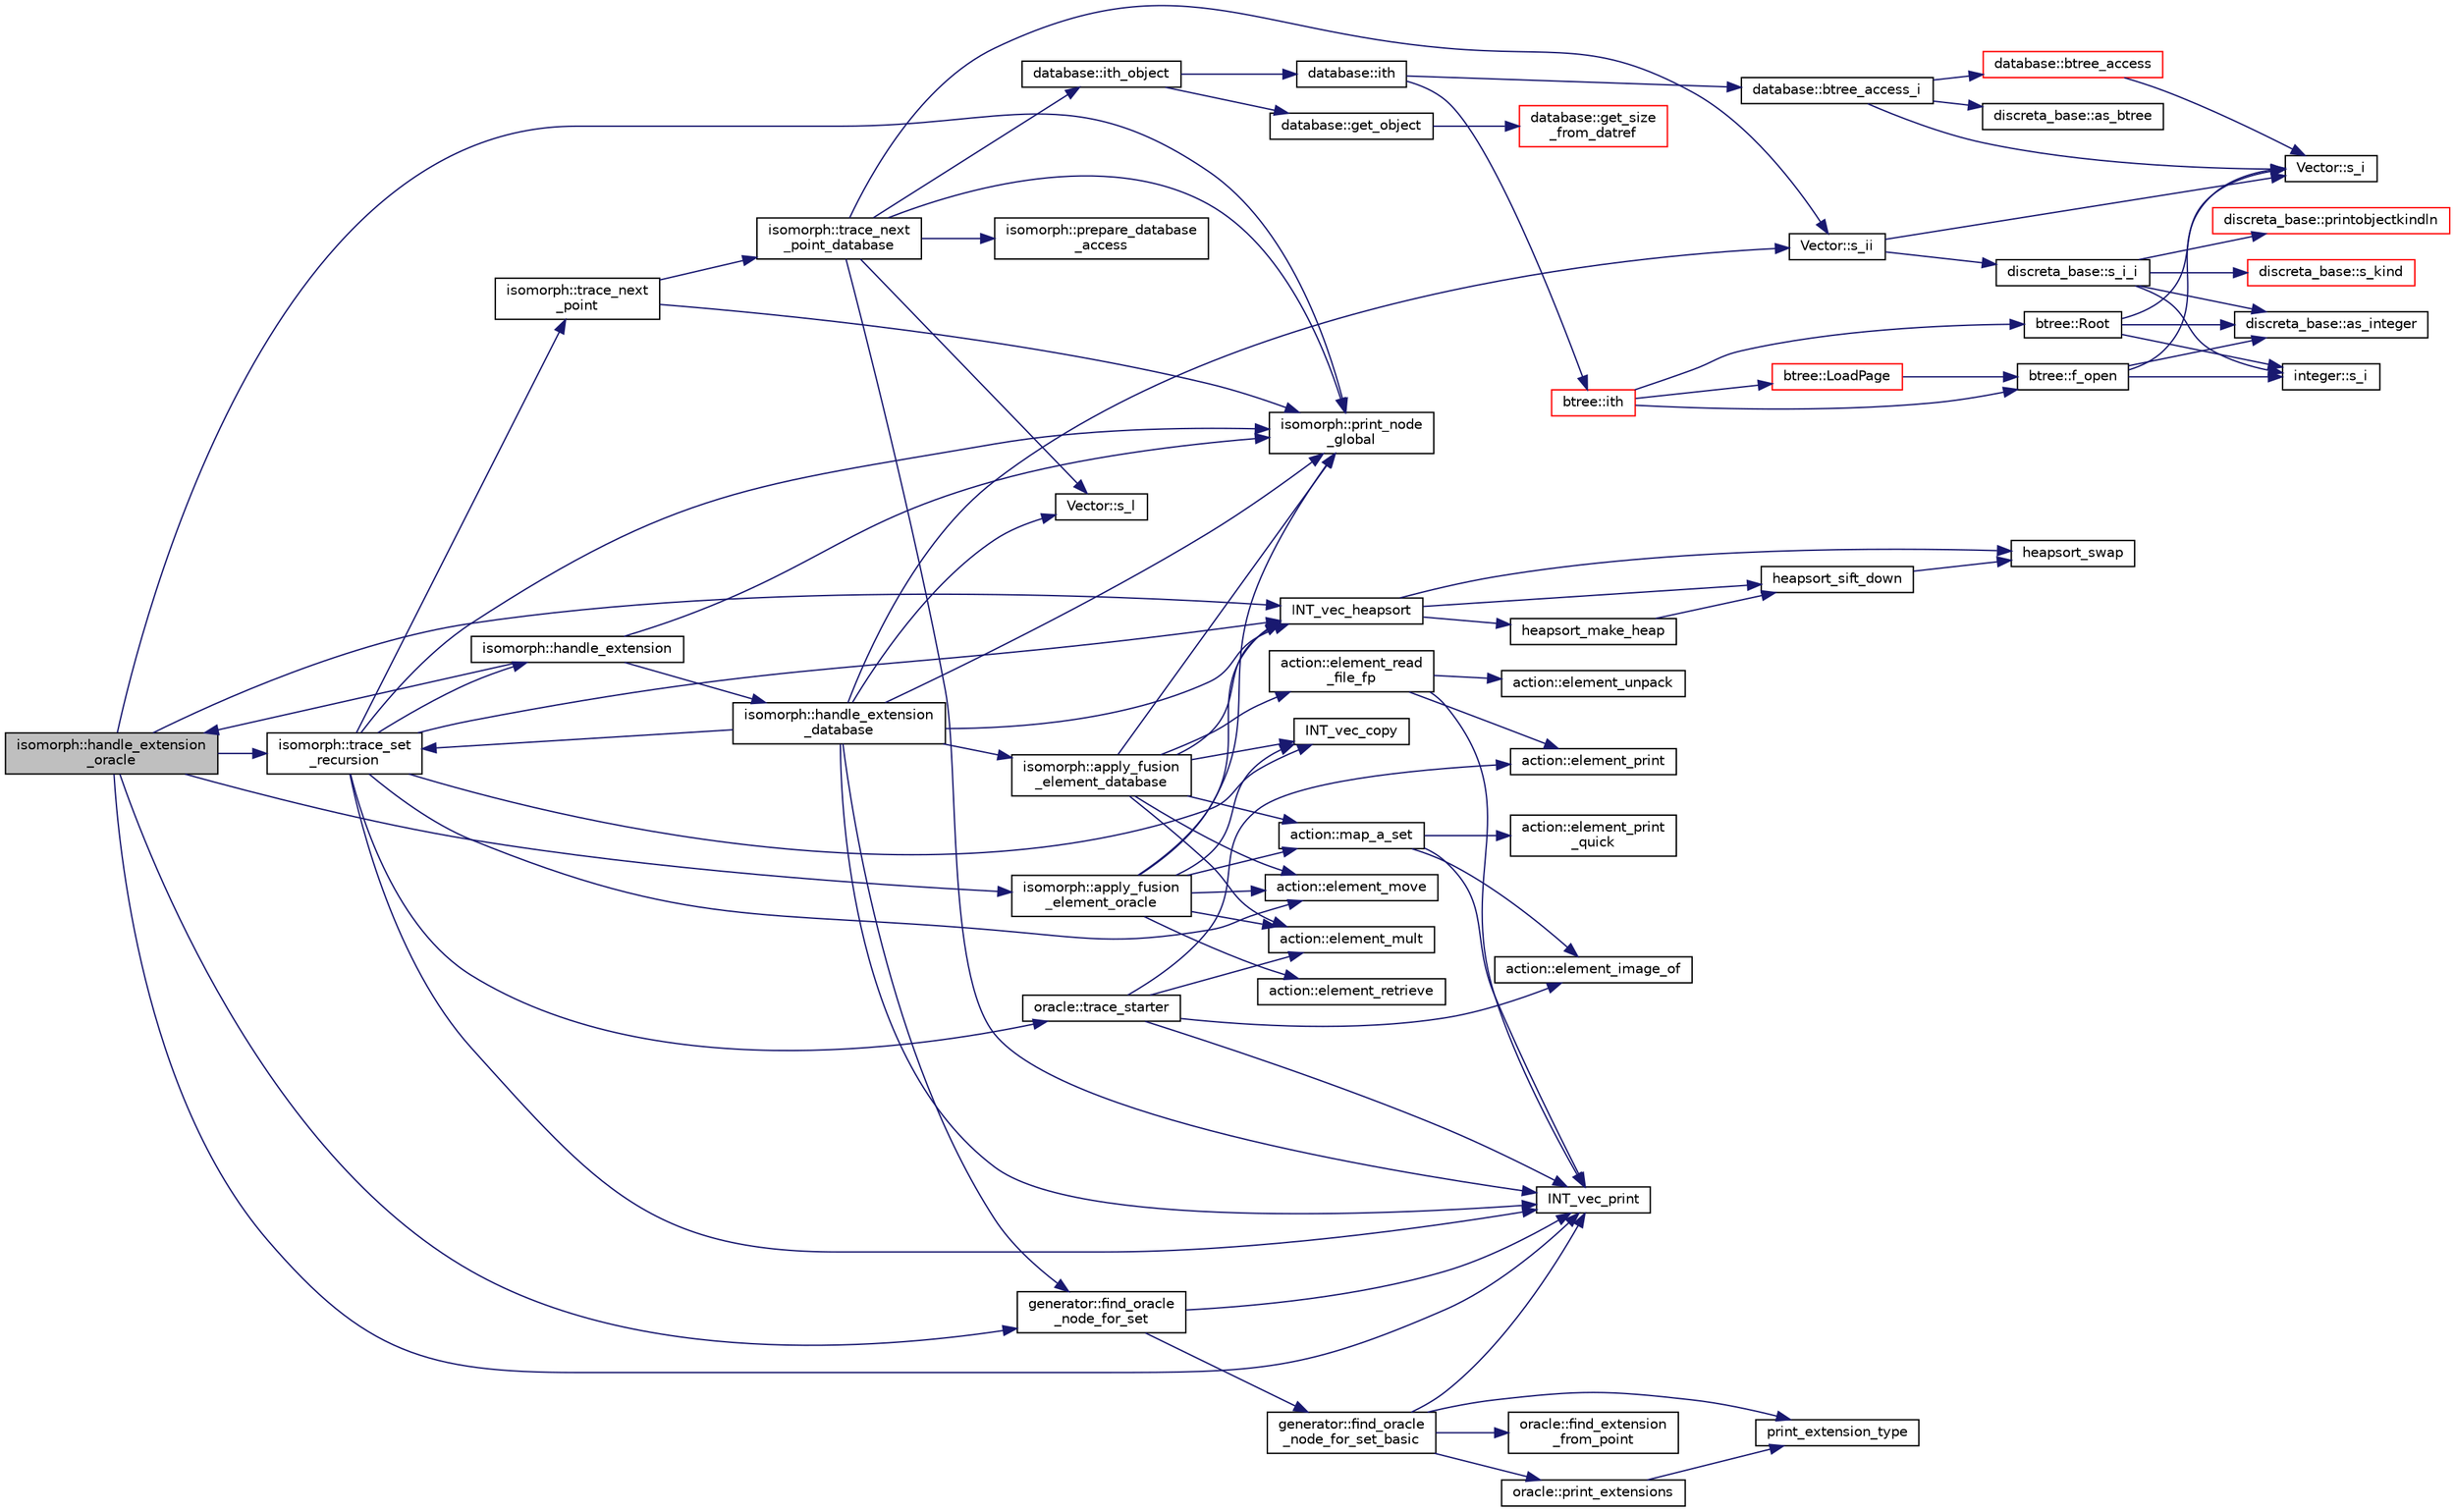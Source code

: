 digraph "isomorph::handle_extension_oracle"
{
  edge [fontname="Helvetica",fontsize="10",labelfontname="Helvetica",labelfontsize="10"];
  node [fontname="Helvetica",fontsize="10",shape=record];
  rankdir="LR";
  Node3600 [label="isomorph::handle_extension\l_oracle",height=0.2,width=0.4,color="black", fillcolor="grey75", style="filled", fontcolor="black"];
  Node3600 -> Node3601 [color="midnightblue",fontsize="10",style="solid",fontname="Helvetica"];
  Node3601 [label="isomorph::print_node\l_global",height=0.2,width=0.4,color="black", fillcolor="white", style="filled",URL="$d3/d5f/classisomorph.html#ac62bed8edc25b5b50cc4f275f94c8470"];
  Node3600 -> Node3602 [color="midnightblue",fontsize="10",style="solid",fontname="Helvetica"];
  Node3602 [label="isomorph::trace_set\l_recursion",height=0.2,width=0.4,color="black", fillcolor="white", style="filled",URL="$d3/d5f/classisomorph.html#a8ef29320b04d7ca09212706e47b013b9"];
  Node3602 -> Node3601 [color="midnightblue",fontsize="10",style="solid",fontname="Helvetica"];
  Node3602 -> Node3603 [color="midnightblue",fontsize="10",style="solid",fontname="Helvetica"];
  Node3603 [label="oracle::trace_starter",height=0.2,width=0.4,color="black", fillcolor="white", style="filled",URL="$d7/da7/classoracle.html#a1c0079d3860d8b80a918c3b37909fc35"];
  Node3603 -> Node3604 [color="midnightblue",fontsize="10",style="solid",fontname="Helvetica"];
  Node3604 [label="INT_vec_print",height=0.2,width=0.4,color="black", fillcolor="white", style="filled",URL="$df/dbf/sajeeb_8_c.html#a79a5901af0b47dd0d694109543c027fe"];
  Node3603 -> Node3605 [color="midnightblue",fontsize="10",style="solid",fontname="Helvetica"];
  Node3605 [label="action::element_print",height=0.2,width=0.4,color="black", fillcolor="white", style="filled",URL="$d2/d86/classaction.html#ae38c3ef3c1125213733d63c6fc3c40cd"];
  Node3603 -> Node3606 [color="midnightblue",fontsize="10",style="solid",fontname="Helvetica"];
  Node3606 [label="action::element_image_of",height=0.2,width=0.4,color="black", fillcolor="white", style="filled",URL="$d2/d86/classaction.html#ae09559d4537a048fc860f8a74a31393d"];
  Node3603 -> Node3607 [color="midnightblue",fontsize="10",style="solid",fontname="Helvetica"];
  Node3607 [label="action::element_mult",height=0.2,width=0.4,color="black", fillcolor="white", style="filled",URL="$d2/d86/classaction.html#ae9e36b2cae1f0f7bd7144097fa9a34b3"];
  Node3602 -> Node3608 [color="midnightblue",fontsize="10",style="solid",fontname="Helvetica"];
  Node3608 [label="INT_vec_copy",height=0.2,width=0.4,color="black", fillcolor="white", style="filled",URL="$df/dbf/sajeeb_8_c.html#ac2d875e27e009af6ec04d17254d11075"];
  Node3602 -> Node3604 [color="midnightblue",fontsize="10",style="solid",fontname="Helvetica"];
  Node3602 -> Node3609 [color="midnightblue",fontsize="10",style="solid",fontname="Helvetica"];
  Node3609 [label="action::element_move",height=0.2,width=0.4,color="black", fillcolor="white", style="filled",URL="$d2/d86/classaction.html#a550947491bbb534d3d7951f50198a874"];
  Node3602 -> Node3610 [color="midnightblue",fontsize="10",style="solid",fontname="Helvetica"];
  Node3610 [label="isomorph::trace_next\l_point",height=0.2,width=0.4,color="black", fillcolor="white", style="filled",URL="$d3/d5f/classisomorph.html#abbd0155495f572d2ba628955275cc7da"];
  Node3610 -> Node3601 [color="midnightblue",fontsize="10",style="solid",fontname="Helvetica"];
  Node3610 -> Node3611 [color="midnightblue",fontsize="10",style="solid",fontname="Helvetica"];
  Node3611 [label="isomorph::trace_next\l_point_database",height=0.2,width=0.4,color="black", fillcolor="white", style="filled",URL="$d3/d5f/classisomorph.html#a45b142052e2877d9dcaa9f805a95f18f"];
  Node3611 -> Node3601 [color="midnightblue",fontsize="10",style="solid",fontname="Helvetica"];
  Node3611 -> Node3612 [color="midnightblue",fontsize="10",style="solid",fontname="Helvetica"];
  Node3612 [label="isomorph::prepare_database\l_access",height=0.2,width=0.4,color="black", fillcolor="white", style="filled",URL="$d3/d5f/classisomorph.html#a627df029f7f2e59f588c2a44bbe7c201"];
  Node3611 -> Node3613 [color="midnightblue",fontsize="10",style="solid",fontname="Helvetica"];
  Node3613 [label="database::ith_object",height=0.2,width=0.4,color="black", fillcolor="white", style="filled",URL="$db/d72/classdatabase.html#a1516bb38a4c846172354291271700d07"];
  Node3613 -> Node3614 [color="midnightblue",fontsize="10",style="solid",fontname="Helvetica"];
  Node3614 [label="database::ith",height=0.2,width=0.4,color="black", fillcolor="white", style="filled",URL="$db/d72/classdatabase.html#af17af33b686cba55558237b04714108f"];
  Node3614 -> Node3615 [color="midnightblue",fontsize="10",style="solid",fontname="Helvetica"];
  Node3615 [label="database::btree_access_i",height=0.2,width=0.4,color="black", fillcolor="white", style="filled",URL="$db/d72/classdatabase.html#a215047d1b32b8bd54f91a7bdca168eee"];
  Node3615 -> Node3616 [color="midnightblue",fontsize="10",style="solid",fontname="Helvetica"];
  Node3616 [label="database::btree_access",height=0.2,width=0.4,color="red", fillcolor="white", style="filled",URL="$db/d72/classdatabase.html#a30109ba5488b06111439f887fc1ac499"];
  Node3616 -> Node3617 [color="midnightblue",fontsize="10",style="solid",fontname="Helvetica"];
  Node3617 [label="Vector::s_i",height=0.2,width=0.4,color="black", fillcolor="white", style="filled",URL="$d5/db2/class_vector.html#a1c4fe1752523df8119f70dd550244871"];
  Node3615 -> Node3617 [color="midnightblue",fontsize="10",style="solid",fontname="Helvetica"];
  Node3615 -> Node3619 [color="midnightblue",fontsize="10",style="solid",fontname="Helvetica"];
  Node3619 [label="discreta_base::as_btree",height=0.2,width=0.4,color="black", fillcolor="white", style="filled",URL="$d7/d71/classdiscreta__base.html#a78e76674cef2ec113c17989c11288778"];
  Node3614 -> Node3620 [color="midnightblue",fontsize="10",style="solid",fontname="Helvetica"];
  Node3620 [label="btree::ith",height=0.2,width=0.4,color="red", fillcolor="white", style="filled",URL="$dd/db0/classbtree.html#aba50733eb0d292c2fd103cd6721cc1d6"];
  Node3620 -> Node3621 [color="midnightblue",fontsize="10",style="solid",fontname="Helvetica"];
  Node3621 [label="btree::f_open",height=0.2,width=0.4,color="black", fillcolor="white", style="filled",URL="$dd/db0/classbtree.html#a192d74607f02ea8e0ad631d6e6fd6704"];
  Node3621 -> Node3617 [color="midnightblue",fontsize="10",style="solid",fontname="Helvetica"];
  Node3621 -> Node3622 [color="midnightblue",fontsize="10",style="solid",fontname="Helvetica"];
  Node3622 [label="discreta_base::as_integer",height=0.2,width=0.4,color="black", fillcolor="white", style="filled",URL="$d7/d71/classdiscreta__base.html#a00d7691eaf874fd283d942692fe8dd26"];
  Node3621 -> Node3623 [color="midnightblue",fontsize="10",style="solid",fontname="Helvetica"];
  Node3623 [label="integer::s_i",height=0.2,width=0.4,color="black", fillcolor="white", style="filled",URL="$d0/de5/classinteger.html#adf28e9f94d4c844adaa950deeb80b904"];
  Node3620 -> Node3624 [color="midnightblue",fontsize="10",style="solid",fontname="Helvetica"];
  Node3624 [label="btree::Root",height=0.2,width=0.4,color="black", fillcolor="white", style="filled",URL="$dd/db0/classbtree.html#a2fd65be715ab94bf4a764c4f582a642b"];
  Node3624 -> Node3617 [color="midnightblue",fontsize="10",style="solid",fontname="Helvetica"];
  Node3624 -> Node3622 [color="midnightblue",fontsize="10",style="solid",fontname="Helvetica"];
  Node3624 -> Node3623 [color="midnightblue",fontsize="10",style="solid",fontname="Helvetica"];
  Node3620 -> Node3625 [color="midnightblue",fontsize="10",style="solid",fontname="Helvetica"];
  Node3625 [label="btree::LoadPage",height=0.2,width=0.4,color="red", fillcolor="white", style="filled",URL="$dd/db0/classbtree.html#a29d23b8b151b6b793aa1184ca6ccc947"];
  Node3625 -> Node3621 [color="midnightblue",fontsize="10",style="solid",fontname="Helvetica"];
  Node3613 -> Node3645 [color="midnightblue",fontsize="10",style="solid",fontname="Helvetica"];
  Node3645 [label="database::get_object",height=0.2,width=0.4,color="black", fillcolor="white", style="filled",URL="$db/d72/classdatabase.html#a2f58ec1301addabc2fb6544038e108c6"];
  Node3645 -> Node3646 [color="midnightblue",fontsize="10",style="solid",fontname="Helvetica"];
  Node3646 [label="database::get_size\l_from_datref",height=0.2,width=0.4,color="red", fillcolor="white", style="filled",URL="$db/d72/classdatabase.html#ae71e4c19b07a2d67682fbd4b069e9a7e"];
  Node3611 -> Node3654 [color="midnightblue",fontsize="10",style="solid",fontname="Helvetica"];
  Node3654 [label="Vector::s_ii",height=0.2,width=0.4,color="black", fillcolor="white", style="filled",URL="$d5/db2/class_vector.html#a75d4942cc7b9794717b4846c10520db8"];
  Node3654 -> Node3617 [color="midnightblue",fontsize="10",style="solid",fontname="Helvetica"];
  Node3654 -> Node3655 [color="midnightblue",fontsize="10",style="solid",fontname="Helvetica"];
  Node3655 [label="discreta_base::s_i_i",height=0.2,width=0.4,color="black", fillcolor="white", style="filled",URL="$d7/d71/classdiscreta__base.html#aadb92c01fbe69b3034b0214b33fbc735"];
  Node3655 -> Node3656 [color="midnightblue",fontsize="10",style="solid",fontname="Helvetica"];
  Node3656 [label="discreta_base::s_kind",height=0.2,width=0.4,color="red", fillcolor="white", style="filled",URL="$d7/d71/classdiscreta__base.html#a8a830025c74adbbc3362418a7c2ba157"];
  Node3655 -> Node3659 [color="midnightblue",fontsize="10",style="solid",fontname="Helvetica"];
  Node3659 [label="discreta_base::printobjectkindln",height=0.2,width=0.4,color="red", fillcolor="white", style="filled",URL="$d7/d71/classdiscreta__base.html#a677ccc8f392ebedde05e453f8cf59559"];
  Node3655 -> Node3622 [color="midnightblue",fontsize="10",style="solid",fontname="Helvetica"];
  Node3655 -> Node3623 [color="midnightblue",fontsize="10",style="solid",fontname="Helvetica"];
  Node3611 -> Node3604 [color="midnightblue",fontsize="10",style="solid",fontname="Helvetica"];
  Node3611 -> Node3661 [color="midnightblue",fontsize="10",style="solid",fontname="Helvetica"];
  Node3661 [label="Vector::s_l",height=0.2,width=0.4,color="black", fillcolor="white", style="filled",URL="$d5/db2/class_vector.html#ad2dc082288f858d22a528832289e0704"];
  Node3602 -> Node3662 [color="midnightblue",fontsize="10",style="solid",fontname="Helvetica"];
  Node3662 [label="INT_vec_heapsort",height=0.2,width=0.4,color="black", fillcolor="white", style="filled",URL="$d5/de2/foundations_2data__structures_2data__structures_8h.html#a3590ad9987f801fbfc94634300182f39"];
  Node3662 -> Node3663 [color="midnightblue",fontsize="10",style="solid",fontname="Helvetica"];
  Node3663 [label="heapsort_make_heap",height=0.2,width=0.4,color="black", fillcolor="white", style="filled",URL="$d4/dd7/sorting_8_c.html#a42f24453d7d77eeb1338ebd1a13cfdbb"];
  Node3663 -> Node3664 [color="midnightblue",fontsize="10",style="solid",fontname="Helvetica"];
  Node3664 [label="heapsort_sift_down",height=0.2,width=0.4,color="black", fillcolor="white", style="filled",URL="$d4/dd7/sorting_8_c.html#a65cbb1a6a3f01f511673705437ddc18b"];
  Node3664 -> Node3665 [color="midnightblue",fontsize="10",style="solid",fontname="Helvetica"];
  Node3665 [label="heapsort_swap",height=0.2,width=0.4,color="black", fillcolor="white", style="filled",URL="$d4/dd7/sorting_8_c.html#a8f048362e6065297b19b6975bcbbfcc6"];
  Node3662 -> Node3665 [color="midnightblue",fontsize="10",style="solid",fontname="Helvetica"];
  Node3662 -> Node3664 [color="midnightblue",fontsize="10",style="solid",fontname="Helvetica"];
  Node3602 -> Node3666 [color="midnightblue",fontsize="10",style="solid",fontname="Helvetica"];
  Node3666 [label="isomorph::handle_extension",height=0.2,width=0.4,color="black", fillcolor="white", style="filled",URL="$d3/d5f/classisomorph.html#add6e954f5b8fdcbd11c4743afb44531b"];
  Node3666 -> Node3601 [color="midnightblue",fontsize="10",style="solid",fontname="Helvetica"];
  Node3666 -> Node3600 [color="midnightblue",fontsize="10",style="solid",fontname="Helvetica"];
  Node3666 -> Node3667 [color="midnightblue",fontsize="10",style="solid",fontname="Helvetica"];
  Node3667 [label="isomorph::handle_extension\l_database",height=0.2,width=0.4,color="black", fillcolor="white", style="filled",URL="$d3/d5f/classisomorph.html#ad98512c3c74bafd90d4d23cf048ebc2e"];
  Node3667 -> Node3601 [color="midnightblue",fontsize="10",style="solid",fontname="Helvetica"];
  Node3667 -> Node3654 [color="midnightblue",fontsize="10",style="solid",fontname="Helvetica"];
  Node3667 -> Node3661 [color="midnightblue",fontsize="10",style="solid",fontname="Helvetica"];
  Node3667 -> Node3602 [color="midnightblue",fontsize="10",style="solid",fontname="Helvetica"];
  Node3667 -> Node3668 [color="midnightblue",fontsize="10",style="solid",fontname="Helvetica"];
  Node3668 [label="isomorph::apply_fusion\l_element_database",height=0.2,width=0.4,color="black", fillcolor="white", style="filled",URL="$d3/d5f/classisomorph.html#aab57f0f3ffbae79f2cb3b055fcd9c090"];
  Node3668 -> Node3601 [color="midnightblue",fontsize="10",style="solid",fontname="Helvetica"];
  Node3668 -> Node3669 [color="midnightblue",fontsize="10",style="solid",fontname="Helvetica"];
  Node3669 [label="action::element_read\l_file_fp",height=0.2,width=0.4,color="black", fillcolor="white", style="filled",URL="$d2/d86/classaction.html#a5cff4d93d067b68e4ecf2d8502d697bb"];
  Node3669 -> Node3670 [color="midnightblue",fontsize="10",style="solid",fontname="Helvetica"];
  Node3670 [label="action::element_unpack",height=0.2,width=0.4,color="black", fillcolor="white", style="filled",URL="$d2/d86/classaction.html#a02107279a3bdcf054008bd180dfaef10"];
  Node3669 -> Node3605 [color="midnightblue",fontsize="10",style="solid",fontname="Helvetica"];
  Node3669 -> Node3604 [color="midnightblue",fontsize="10",style="solid",fontname="Helvetica"];
  Node3668 -> Node3671 [color="midnightblue",fontsize="10",style="solid",fontname="Helvetica"];
  Node3671 [label="action::map_a_set",height=0.2,width=0.4,color="black", fillcolor="white", style="filled",URL="$d2/d86/classaction.html#a600e542e5aeca2a46f18110e027947e0"];
  Node3671 -> Node3672 [color="midnightblue",fontsize="10",style="solid",fontname="Helvetica"];
  Node3672 [label="action::element_print\l_quick",height=0.2,width=0.4,color="black", fillcolor="white", style="filled",URL="$d2/d86/classaction.html#a4844680cf6750396f76494a28655265b"];
  Node3671 -> Node3604 [color="midnightblue",fontsize="10",style="solid",fontname="Helvetica"];
  Node3671 -> Node3606 [color="midnightblue",fontsize="10",style="solid",fontname="Helvetica"];
  Node3668 -> Node3662 [color="midnightblue",fontsize="10",style="solid",fontname="Helvetica"];
  Node3668 -> Node3607 [color="midnightblue",fontsize="10",style="solid",fontname="Helvetica"];
  Node3668 -> Node3608 [color="midnightblue",fontsize="10",style="solid",fontname="Helvetica"];
  Node3668 -> Node3609 [color="midnightblue",fontsize="10",style="solid",fontname="Helvetica"];
  Node3667 -> Node3662 [color="midnightblue",fontsize="10",style="solid",fontname="Helvetica"];
  Node3667 -> Node3604 [color="midnightblue",fontsize="10",style="solid",fontname="Helvetica"];
  Node3667 -> Node3673 [color="midnightblue",fontsize="10",style="solid",fontname="Helvetica"];
  Node3673 [label="generator::find_oracle\l_node_for_set",height=0.2,width=0.4,color="black", fillcolor="white", style="filled",URL="$d7/d73/classgenerator.html#acdf58f4d0bdb6a88af63cdd5fb5d6bff"];
  Node3673 -> Node3604 [color="midnightblue",fontsize="10",style="solid",fontname="Helvetica"];
  Node3673 -> Node3674 [color="midnightblue",fontsize="10",style="solid",fontname="Helvetica"];
  Node3674 [label="generator::find_oracle\l_node_for_set_basic",height=0.2,width=0.4,color="black", fillcolor="white", style="filled",URL="$d7/d73/classgenerator.html#aef74bcab80fb84791767d56f6cc1464f"];
  Node3674 -> Node3604 [color="midnightblue",fontsize="10",style="solid",fontname="Helvetica"];
  Node3674 -> Node3675 [color="midnightblue",fontsize="10",style="solid",fontname="Helvetica"];
  Node3675 [label="oracle::find_extension\l_from_point",height=0.2,width=0.4,color="black", fillcolor="white", style="filled",URL="$d7/da7/classoracle.html#aa6091b5a2260435d706a61ddc06ad1a4"];
  Node3674 -> Node3676 [color="midnightblue",fontsize="10",style="solid",fontname="Helvetica"];
  Node3676 [label="oracle::print_extensions",height=0.2,width=0.4,color="black", fillcolor="white", style="filled",URL="$d7/da7/classoracle.html#a6ea212ee0158a6c6146d54f79ba0e9f3"];
  Node3676 -> Node3677 [color="midnightblue",fontsize="10",style="solid",fontname="Helvetica"];
  Node3677 [label="print_extension_type",height=0.2,width=0.4,color="black", fillcolor="white", style="filled",URL="$da/d10/other_8h.html#ab39242254c1c0bce13010118473d8c74"];
  Node3674 -> Node3677 [color="midnightblue",fontsize="10",style="solid",fontname="Helvetica"];
  Node3600 -> Node3678 [color="midnightblue",fontsize="10",style="solid",fontname="Helvetica"];
  Node3678 [label="isomorph::apply_fusion\l_element_oracle",height=0.2,width=0.4,color="black", fillcolor="white", style="filled",URL="$d3/d5f/classisomorph.html#ac8f7bb76db1ce5fa9a34f2ac50f221e1"];
  Node3678 -> Node3601 [color="midnightblue",fontsize="10",style="solid",fontname="Helvetica"];
  Node3678 -> Node3679 [color="midnightblue",fontsize="10",style="solid",fontname="Helvetica"];
  Node3679 [label="action::element_retrieve",height=0.2,width=0.4,color="black", fillcolor="white", style="filled",URL="$d2/d86/classaction.html#ad28f6f8810ffbad64c1490f78e51e2b1"];
  Node3678 -> Node3671 [color="midnightblue",fontsize="10",style="solid",fontname="Helvetica"];
  Node3678 -> Node3662 [color="midnightblue",fontsize="10",style="solid",fontname="Helvetica"];
  Node3678 -> Node3607 [color="midnightblue",fontsize="10",style="solid",fontname="Helvetica"];
  Node3678 -> Node3608 [color="midnightblue",fontsize="10",style="solid",fontname="Helvetica"];
  Node3678 -> Node3609 [color="midnightblue",fontsize="10",style="solid",fontname="Helvetica"];
  Node3600 -> Node3604 [color="midnightblue",fontsize="10",style="solid",fontname="Helvetica"];
  Node3600 -> Node3662 [color="midnightblue",fontsize="10",style="solid",fontname="Helvetica"];
  Node3600 -> Node3673 [color="midnightblue",fontsize="10",style="solid",fontname="Helvetica"];
}
